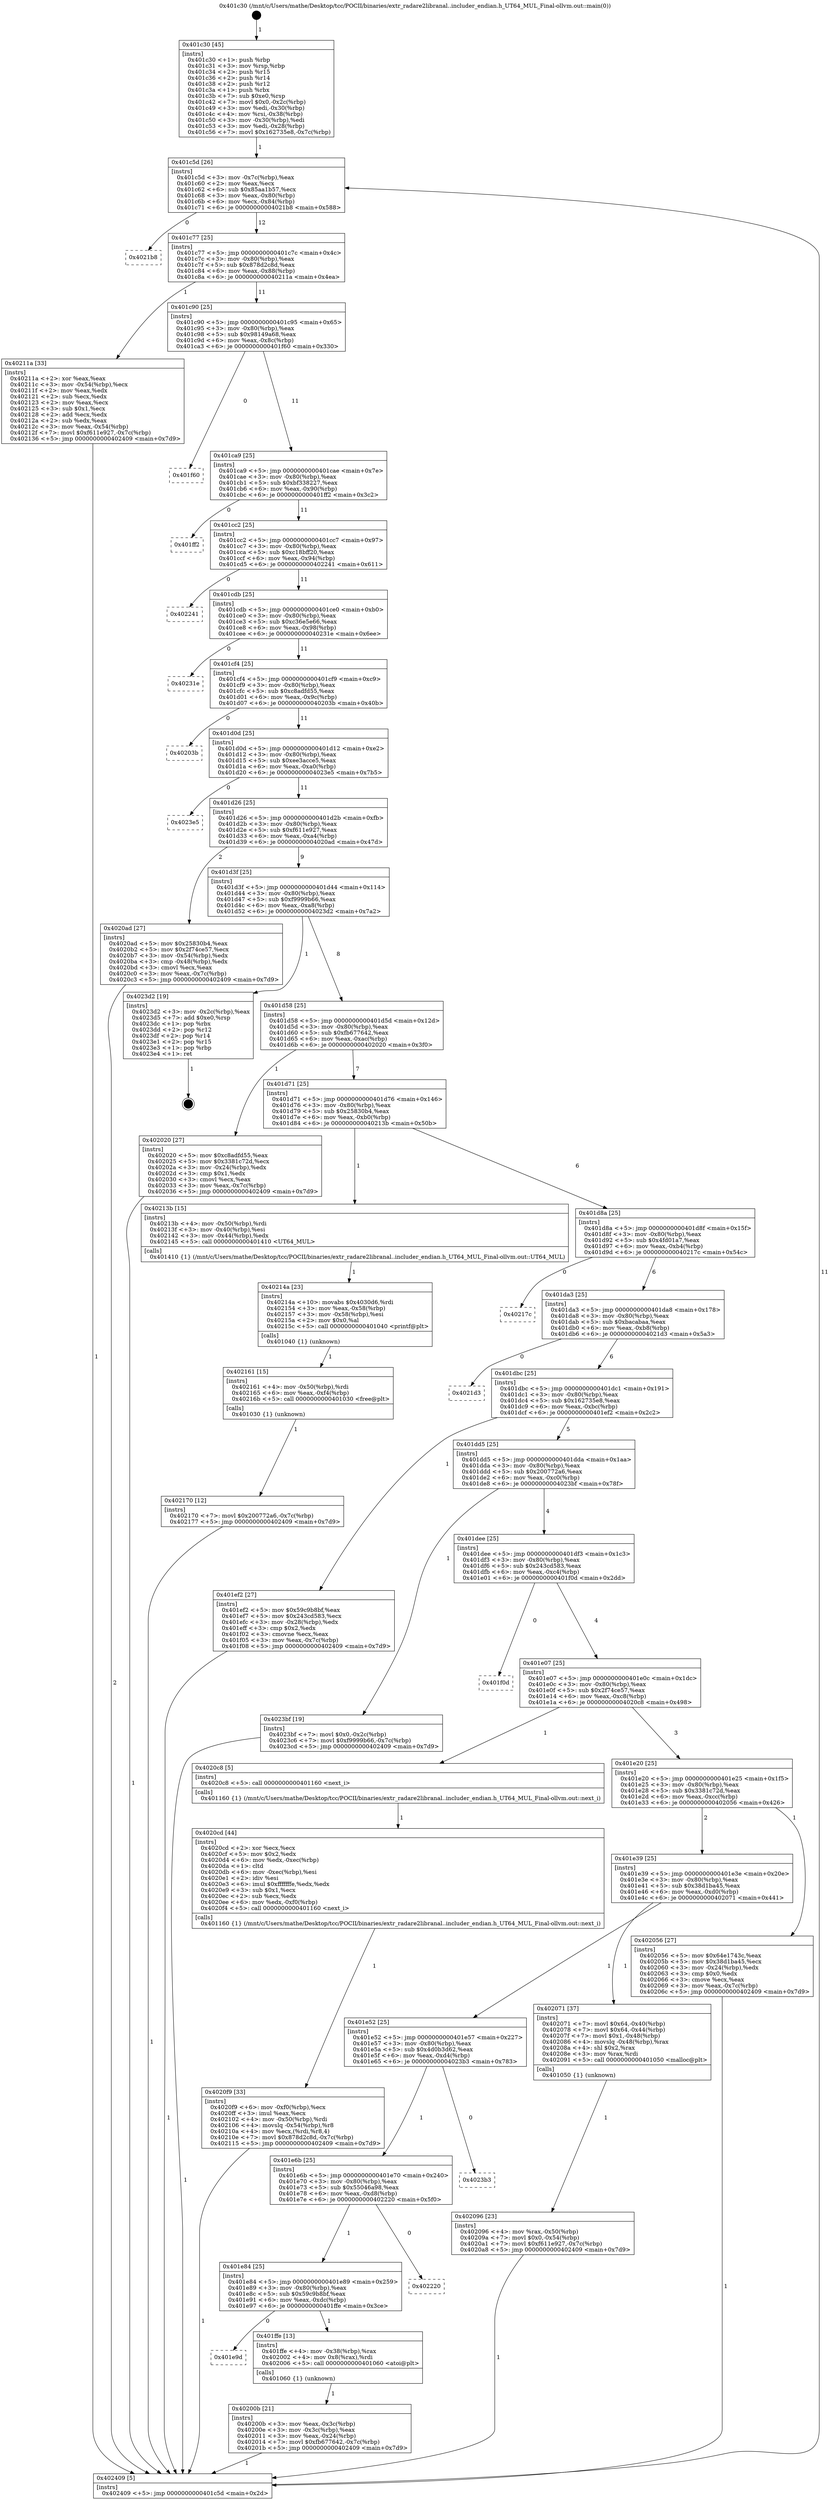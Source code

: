 digraph "0x401c30" {
  label = "0x401c30 (/mnt/c/Users/mathe/Desktop/tcc/POCII/binaries/extr_radare2libranal..includer_endian.h_UT64_MUL_Final-ollvm.out::main(0))"
  labelloc = "t"
  node[shape=record]

  Entry [label="",width=0.3,height=0.3,shape=circle,fillcolor=black,style=filled]
  "0x401c5d" [label="{
     0x401c5d [26]\l
     | [instrs]\l
     &nbsp;&nbsp;0x401c5d \<+3\>: mov -0x7c(%rbp),%eax\l
     &nbsp;&nbsp;0x401c60 \<+2\>: mov %eax,%ecx\l
     &nbsp;&nbsp;0x401c62 \<+6\>: sub $0x85aa1b57,%ecx\l
     &nbsp;&nbsp;0x401c68 \<+3\>: mov %eax,-0x80(%rbp)\l
     &nbsp;&nbsp;0x401c6b \<+6\>: mov %ecx,-0x84(%rbp)\l
     &nbsp;&nbsp;0x401c71 \<+6\>: je 00000000004021b8 \<main+0x588\>\l
  }"]
  "0x4021b8" [label="{
     0x4021b8\l
  }", style=dashed]
  "0x401c77" [label="{
     0x401c77 [25]\l
     | [instrs]\l
     &nbsp;&nbsp;0x401c77 \<+5\>: jmp 0000000000401c7c \<main+0x4c\>\l
     &nbsp;&nbsp;0x401c7c \<+3\>: mov -0x80(%rbp),%eax\l
     &nbsp;&nbsp;0x401c7f \<+5\>: sub $0x878d2c8d,%eax\l
     &nbsp;&nbsp;0x401c84 \<+6\>: mov %eax,-0x88(%rbp)\l
     &nbsp;&nbsp;0x401c8a \<+6\>: je 000000000040211a \<main+0x4ea\>\l
  }"]
  Exit [label="",width=0.3,height=0.3,shape=circle,fillcolor=black,style=filled,peripheries=2]
  "0x40211a" [label="{
     0x40211a [33]\l
     | [instrs]\l
     &nbsp;&nbsp;0x40211a \<+2\>: xor %eax,%eax\l
     &nbsp;&nbsp;0x40211c \<+3\>: mov -0x54(%rbp),%ecx\l
     &nbsp;&nbsp;0x40211f \<+2\>: mov %eax,%edx\l
     &nbsp;&nbsp;0x402121 \<+2\>: sub %ecx,%edx\l
     &nbsp;&nbsp;0x402123 \<+2\>: mov %eax,%ecx\l
     &nbsp;&nbsp;0x402125 \<+3\>: sub $0x1,%ecx\l
     &nbsp;&nbsp;0x402128 \<+2\>: add %ecx,%edx\l
     &nbsp;&nbsp;0x40212a \<+2\>: sub %edx,%eax\l
     &nbsp;&nbsp;0x40212c \<+3\>: mov %eax,-0x54(%rbp)\l
     &nbsp;&nbsp;0x40212f \<+7\>: movl $0xf611e927,-0x7c(%rbp)\l
     &nbsp;&nbsp;0x402136 \<+5\>: jmp 0000000000402409 \<main+0x7d9\>\l
  }"]
  "0x401c90" [label="{
     0x401c90 [25]\l
     | [instrs]\l
     &nbsp;&nbsp;0x401c90 \<+5\>: jmp 0000000000401c95 \<main+0x65\>\l
     &nbsp;&nbsp;0x401c95 \<+3\>: mov -0x80(%rbp),%eax\l
     &nbsp;&nbsp;0x401c98 \<+5\>: sub $0x98149a68,%eax\l
     &nbsp;&nbsp;0x401c9d \<+6\>: mov %eax,-0x8c(%rbp)\l
     &nbsp;&nbsp;0x401ca3 \<+6\>: je 0000000000401f60 \<main+0x330\>\l
  }"]
  "0x402170" [label="{
     0x402170 [12]\l
     | [instrs]\l
     &nbsp;&nbsp;0x402170 \<+7\>: movl $0x200772a6,-0x7c(%rbp)\l
     &nbsp;&nbsp;0x402177 \<+5\>: jmp 0000000000402409 \<main+0x7d9\>\l
  }"]
  "0x401f60" [label="{
     0x401f60\l
  }", style=dashed]
  "0x401ca9" [label="{
     0x401ca9 [25]\l
     | [instrs]\l
     &nbsp;&nbsp;0x401ca9 \<+5\>: jmp 0000000000401cae \<main+0x7e\>\l
     &nbsp;&nbsp;0x401cae \<+3\>: mov -0x80(%rbp),%eax\l
     &nbsp;&nbsp;0x401cb1 \<+5\>: sub $0xbf338227,%eax\l
     &nbsp;&nbsp;0x401cb6 \<+6\>: mov %eax,-0x90(%rbp)\l
     &nbsp;&nbsp;0x401cbc \<+6\>: je 0000000000401ff2 \<main+0x3c2\>\l
  }"]
  "0x402161" [label="{
     0x402161 [15]\l
     | [instrs]\l
     &nbsp;&nbsp;0x402161 \<+4\>: mov -0x50(%rbp),%rdi\l
     &nbsp;&nbsp;0x402165 \<+6\>: mov %eax,-0xf4(%rbp)\l
     &nbsp;&nbsp;0x40216b \<+5\>: call 0000000000401030 \<free@plt\>\l
     | [calls]\l
     &nbsp;&nbsp;0x401030 \{1\} (unknown)\l
  }"]
  "0x401ff2" [label="{
     0x401ff2\l
  }", style=dashed]
  "0x401cc2" [label="{
     0x401cc2 [25]\l
     | [instrs]\l
     &nbsp;&nbsp;0x401cc2 \<+5\>: jmp 0000000000401cc7 \<main+0x97\>\l
     &nbsp;&nbsp;0x401cc7 \<+3\>: mov -0x80(%rbp),%eax\l
     &nbsp;&nbsp;0x401cca \<+5\>: sub $0xc18bff20,%eax\l
     &nbsp;&nbsp;0x401ccf \<+6\>: mov %eax,-0x94(%rbp)\l
     &nbsp;&nbsp;0x401cd5 \<+6\>: je 0000000000402241 \<main+0x611\>\l
  }"]
  "0x40214a" [label="{
     0x40214a [23]\l
     | [instrs]\l
     &nbsp;&nbsp;0x40214a \<+10\>: movabs $0x4030d6,%rdi\l
     &nbsp;&nbsp;0x402154 \<+3\>: mov %eax,-0x58(%rbp)\l
     &nbsp;&nbsp;0x402157 \<+3\>: mov -0x58(%rbp),%esi\l
     &nbsp;&nbsp;0x40215a \<+2\>: mov $0x0,%al\l
     &nbsp;&nbsp;0x40215c \<+5\>: call 0000000000401040 \<printf@plt\>\l
     | [calls]\l
     &nbsp;&nbsp;0x401040 \{1\} (unknown)\l
  }"]
  "0x402241" [label="{
     0x402241\l
  }", style=dashed]
  "0x401cdb" [label="{
     0x401cdb [25]\l
     | [instrs]\l
     &nbsp;&nbsp;0x401cdb \<+5\>: jmp 0000000000401ce0 \<main+0xb0\>\l
     &nbsp;&nbsp;0x401ce0 \<+3\>: mov -0x80(%rbp),%eax\l
     &nbsp;&nbsp;0x401ce3 \<+5\>: sub $0xc36e5e66,%eax\l
     &nbsp;&nbsp;0x401ce8 \<+6\>: mov %eax,-0x98(%rbp)\l
     &nbsp;&nbsp;0x401cee \<+6\>: je 000000000040231e \<main+0x6ee\>\l
  }"]
  "0x4020f9" [label="{
     0x4020f9 [33]\l
     | [instrs]\l
     &nbsp;&nbsp;0x4020f9 \<+6\>: mov -0xf0(%rbp),%ecx\l
     &nbsp;&nbsp;0x4020ff \<+3\>: imul %eax,%ecx\l
     &nbsp;&nbsp;0x402102 \<+4\>: mov -0x50(%rbp),%rdi\l
     &nbsp;&nbsp;0x402106 \<+4\>: movslq -0x54(%rbp),%r8\l
     &nbsp;&nbsp;0x40210a \<+4\>: mov %ecx,(%rdi,%r8,4)\l
     &nbsp;&nbsp;0x40210e \<+7\>: movl $0x878d2c8d,-0x7c(%rbp)\l
     &nbsp;&nbsp;0x402115 \<+5\>: jmp 0000000000402409 \<main+0x7d9\>\l
  }"]
  "0x40231e" [label="{
     0x40231e\l
  }", style=dashed]
  "0x401cf4" [label="{
     0x401cf4 [25]\l
     | [instrs]\l
     &nbsp;&nbsp;0x401cf4 \<+5\>: jmp 0000000000401cf9 \<main+0xc9\>\l
     &nbsp;&nbsp;0x401cf9 \<+3\>: mov -0x80(%rbp),%eax\l
     &nbsp;&nbsp;0x401cfc \<+5\>: sub $0xc8adfd55,%eax\l
     &nbsp;&nbsp;0x401d01 \<+6\>: mov %eax,-0x9c(%rbp)\l
     &nbsp;&nbsp;0x401d07 \<+6\>: je 000000000040203b \<main+0x40b\>\l
  }"]
  "0x4020cd" [label="{
     0x4020cd [44]\l
     | [instrs]\l
     &nbsp;&nbsp;0x4020cd \<+2\>: xor %ecx,%ecx\l
     &nbsp;&nbsp;0x4020cf \<+5\>: mov $0x2,%edx\l
     &nbsp;&nbsp;0x4020d4 \<+6\>: mov %edx,-0xec(%rbp)\l
     &nbsp;&nbsp;0x4020da \<+1\>: cltd\l
     &nbsp;&nbsp;0x4020db \<+6\>: mov -0xec(%rbp),%esi\l
     &nbsp;&nbsp;0x4020e1 \<+2\>: idiv %esi\l
     &nbsp;&nbsp;0x4020e3 \<+6\>: imul $0xfffffffe,%edx,%edx\l
     &nbsp;&nbsp;0x4020e9 \<+3\>: sub $0x1,%ecx\l
     &nbsp;&nbsp;0x4020ec \<+2\>: sub %ecx,%edx\l
     &nbsp;&nbsp;0x4020ee \<+6\>: mov %edx,-0xf0(%rbp)\l
     &nbsp;&nbsp;0x4020f4 \<+5\>: call 0000000000401160 \<next_i\>\l
     | [calls]\l
     &nbsp;&nbsp;0x401160 \{1\} (/mnt/c/Users/mathe/Desktop/tcc/POCII/binaries/extr_radare2libranal..includer_endian.h_UT64_MUL_Final-ollvm.out::next_i)\l
  }"]
  "0x40203b" [label="{
     0x40203b\l
  }", style=dashed]
  "0x401d0d" [label="{
     0x401d0d [25]\l
     | [instrs]\l
     &nbsp;&nbsp;0x401d0d \<+5\>: jmp 0000000000401d12 \<main+0xe2\>\l
     &nbsp;&nbsp;0x401d12 \<+3\>: mov -0x80(%rbp),%eax\l
     &nbsp;&nbsp;0x401d15 \<+5\>: sub $0xee3acce5,%eax\l
     &nbsp;&nbsp;0x401d1a \<+6\>: mov %eax,-0xa0(%rbp)\l
     &nbsp;&nbsp;0x401d20 \<+6\>: je 00000000004023e5 \<main+0x7b5\>\l
  }"]
  "0x402096" [label="{
     0x402096 [23]\l
     | [instrs]\l
     &nbsp;&nbsp;0x402096 \<+4\>: mov %rax,-0x50(%rbp)\l
     &nbsp;&nbsp;0x40209a \<+7\>: movl $0x0,-0x54(%rbp)\l
     &nbsp;&nbsp;0x4020a1 \<+7\>: movl $0xf611e927,-0x7c(%rbp)\l
     &nbsp;&nbsp;0x4020a8 \<+5\>: jmp 0000000000402409 \<main+0x7d9\>\l
  }"]
  "0x4023e5" [label="{
     0x4023e5\l
  }", style=dashed]
  "0x401d26" [label="{
     0x401d26 [25]\l
     | [instrs]\l
     &nbsp;&nbsp;0x401d26 \<+5\>: jmp 0000000000401d2b \<main+0xfb\>\l
     &nbsp;&nbsp;0x401d2b \<+3\>: mov -0x80(%rbp),%eax\l
     &nbsp;&nbsp;0x401d2e \<+5\>: sub $0xf611e927,%eax\l
     &nbsp;&nbsp;0x401d33 \<+6\>: mov %eax,-0xa4(%rbp)\l
     &nbsp;&nbsp;0x401d39 \<+6\>: je 00000000004020ad \<main+0x47d\>\l
  }"]
  "0x40200b" [label="{
     0x40200b [21]\l
     | [instrs]\l
     &nbsp;&nbsp;0x40200b \<+3\>: mov %eax,-0x3c(%rbp)\l
     &nbsp;&nbsp;0x40200e \<+3\>: mov -0x3c(%rbp),%eax\l
     &nbsp;&nbsp;0x402011 \<+3\>: mov %eax,-0x24(%rbp)\l
     &nbsp;&nbsp;0x402014 \<+7\>: movl $0xfb677642,-0x7c(%rbp)\l
     &nbsp;&nbsp;0x40201b \<+5\>: jmp 0000000000402409 \<main+0x7d9\>\l
  }"]
  "0x4020ad" [label="{
     0x4020ad [27]\l
     | [instrs]\l
     &nbsp;&nbsp;0x4020ad \<+5\>: mov $0x25830b4,%eax\l
     &nbsp;&nbsp;0x4020b2 \<+5\>: mov $0x2f74ce57,%ecx\l
     &nbsp;&nbsp;0x4020b7 \<+3\>: mov -0x54(%rbp),%edx\l
     &nbsp;&nbsp;0x4020ba \<+3\>: cmp -0x48(%rbp),%edx\l
     &nbsp;&nbsp;0x4020bd \<+3\>: cmovl %ecx,%eax\l
     &nbsp;&nbsp;0x4020c0 \<+3\>: mov %eax,-0x7c(%rbp)\l
     &nbsp;&nbsp;0x4020c3 \<+5\>: jmp 0000000000402409 \<main+0x7d9\>\l
  }"]
  "0x401d3f" [label="{
     0x401d3f [25]\l
     | [instrs]\l
     &nbsp;&nbsp;0x401d3f \<+5\>: jmp 0000000000401d44 \<main+0x114\>\l
     &nbsp;&nbsp;0x401d44 \<+3\>: mov -0x80(%rbp),%eax\l
     &nbsp;&nbsp;0x401d47 \<+5\>: sub $0xf9999b66,%eax\l
     &nbsp;&nbsp;0x401d4c \<+6\>: mov %eax,-0xa8(%rbp)\l
     &nbsp;&nbsp;0x401d52 \<+6\>: je 00000000004023d2 \<main+0x7a2\>\l
  }"]
  "0x401e9d" [label="{
     0x401e9d\l
  }", style=dashed]
  "0x4023d2" [label="{
     0x4023d2 [19]\l
     | [instrs]\l
     &nbsp;&nbsp;0x4023d2 \<+3\>: mov -0x2c(%rbp),%eax\l
     &nbsp;&nbsp;0x4023d5 \<+7\>: add $0xe0,%rsp\l
     &nbsp;&nbsp;0x4023dc \<+1\>: pop %rbx\l
     &nbsp;&nbsp;0x4023dd \<+2\>: pop %r12\l
     &nbsp;&nbsp;0x4023df \<+2\>: pop %r14\l
     &nbsp;&nbsp;0x4023e1 \<+2\>: pop %r15\l
     &nbsp;&nbsp;0x4023e3 \<+1\>: pop %rbp\l
     &nbsp;&nbsp;0x4023e4 \<+1\>: ret\l
  }"]
  "0x401d58" [label="{
     0x401d58 [25]\l
     | [instrs]\l
     &nbsp;&nbsp;0x401d58 \<+5\>: jmp 0000000000401d5d \<main+0x12d\>\l
     &nbsp;&nbsp;0x401d5d \<+3\>: mov -0x80(%rbp),%eax\l
     &nbsp;&nbsp;0x401d60 \<+5\>: sub $0xfb677642,%eax\l
     &nbsp;&nbsp;0x401d65 \<+6\>: mov %eax,-0xac(%rbp)\l
     &nbsp;&nbsp;0x401d6b \<+6\>: je 0000000000402020 \<main+0x3f0\>\l
  }"]
  "0x401ffe" [label="{
     0x401ffe [13]\l
     | [instrs]\l
     &nbsp;&nbsp;0x401ffe \<+4\>: mov -0x38(%rbp),%rax\l
     &nbsp;&nbsp;0x402002 \<+4\>: mov 0x8(%rax),%rdi\l
     &nbsp;&nbsp;0x402006 \<+5\>: call 0000000000401060 \<atoi@plt\>\l
     | [calls]\l
     &nbsp;&nbsp;0x401060 \{1\} (unknown)\l
  }"]
  "0x402020" [label="{
     0x402020 [27]\l
     | [instrs]\l
     &nbsp;&nbsp;0x402020 \<+5\>: mov $0xc8adfd55,%eax\l
     &nbsp;&nbsp;0x402025 \<+5\>: mov $0x3381c72d,%ecx\l
     &nbsp;&nbsp;0x40202a \<+3\>: mov -0x24(%rbp),%edx\l
     &nbsp;&nbsp;0x40202d \<+3\>: cmp $0x1,%edx\l
     &nbsp;&nbsp;0x402030 \<+3\>: cmovl %ecx,%eax\l
     &nbsp;&nbsp;0x402033 \<+3\>: mov %eax,-0x7c(%rbp)\l
     &nbsp;&nbsp;0x402036 \<+5\>: jmp 0000000000402409 \<main+0x7d9\>\l
  }"]
  "0x401d71" [label="{
     0x401d71 [25]\l
     | [instrs]\l
     &nbsp;&nbsp;0x401d71 \<+5\>: jmp 0000000000401d76 \<main+0x146\>\l
     &nbsp;&nbsp;0x401d76 \<+3\>: mov -0x80(%rbp),%eax\l
     &nbsp;&nbsp;0x401d79 \<+5\>: sub $0x25830b4,%eax\l
     &nbsp;&nbsp;0x401d7e \<+6\>: mov %eax,-0xb0(%rbp)\l
     &nbsp;&nbsp;0x401d84 \<+6\>: je 000000000040213b \<main+0x50b\>\l
  }"]
  "0x401e84" [label="{
     0x401e84 [25]\l
     | [instrs]\l
     &nbsp;&nbsp;0x401e84 \<+5\>: jmp 0000000000401e89 \<main+0x259\>\l
     &nbsp;&nbsp;0x401e89 \<+3\>: mov -0x80(%rbp),%eax\l
     &nbsp;&nbsp;0x401e8c \<+5\>: sub $0x59c9b8bf,%eax\l
     &nbsp;&nbsp;0x401e91 \<+6\>: mov %eax,-0xdc(%rbp)\l
     &nbsp;&nbsp;0x401e97 \<+6\>: je 0000000000401ffe \<main+0x3ce\>\l
  }"]
  "0x40213b" [label="{
     0x40213b [15]\l
     | [instrs]\l
     &nbsp;&nbsp;0x40213b \<+4\>: mov -0x50(%rbp),%rdi\l
     &nbsp;&nbsp;0x40213f \<+3\>: mov -0x40(%rbp),%esi\l
     &nbsp;&nbsp;0x402142 \<+3\>: mov -0x44(%rbp),%edx\l
     &nbsp;&nbsp;0x402145 \<+5\>: call 0000000000401410 \<UT64_MUL\>\l
     | [calls]\l
     &nbsp;&nbsp;0x401410 \{1\} (/mnt/c/Users/mathe/Desktop/tcc/POCII/binaries/extr_radare2libranal..includer_endian.h_UT64_MUL_Final-ollvm.out::UT64_MUL)\l
  }"]
  "0x401d8a" [label="{
     0x401d8a [25]\l
     | [instrs]\l
     &nbsp;&nbsp;0x401d8a \<+5\>: jmp 0000000000401d8f \<main+0x15f\>\l
     &nbsp;&nbsp;0x401d8f \<+3\>: mov -0x80(%rbp),%eax\l
     &nbsp;&nbsp;0x401d92 \<+5\>: sub $0x4fd01a7,%eax\l
     &nbsp;&nbsp;0x401d97 \<+6\>: mov %eax,-0xb4(%rbp)\l
     &nbsp;&nbsp;0x401d9d \<+6\>: je 000000000040217c \<main+0x54c\>\l
  }"]
  "0x402220" [label="{
     0x402220\l
  }", style=dashed]
  "0x40217c" [label="{
     0x40217c\l
  }", style=dashed]
  "0x401da3" [label="{
     0x401da3 [25]\l
     | [instrs]\l
     &nbsp;&nbsp;0x401da3 \<+5\>: jmp 0000000000401da8 \<main+0x178\>\l
     &nbsp;&nbsp;0x401da8 \<+3\>: mov -0x80(%rbp),%eax\l
     &nbsp;&nbsp;0x401dab \<+5\>: sub $0xbacabaa,%eax\l
     &nbsp;&nbsp;0x401db0 \<+6\>: mov %eax,-0xb8(%rbp)\l
     &nbsp;&nbsp;0x401db6 \<+6\>: je 00000000004021d3 \<main+0x5a3\>\l
  }"]
  "0x401e6b" [label="{
     0x401e6b [25]\l
     | [instrs]\l
     &nbsp;&nbsp;0x401e6b \<+5\>: jmp 0000000000401e70 \<main+0x240\>\l
     &nbsp;&nbsp;0x401e70 \<+3\>: mov -0x80(%rbp),%eax\l
     &nbsp;&nbsp;0x401e73 \<+5\>: sub $0x55046a98,%eax\l
     &nbsp;&nbsp;0x401e78 \<+6\>: mov %eax,-0xd8(%rbp)\l
     &nbsp;&nbsp;0x401e7e \<+6\>: je 0000000000402220 \<main+0x5f0\>\l
  }"]
  "0x4021d3" [label="{
     0x4021d3\l
  }", style=dashed]
  "0x401dbc" [label="{
     0x401dbc [25]\l
     | [instrs]\l
     &nbsp;&nbsp;0x401dbc \<+5\>: jmp 0000000000401dc1 \<main+0x191\>\l
     &nbsp;&nbsp;0x401dc1 \<+3\>: mov -0x80(%rbp),%eax\l
     &nbsp;&nbsp;0x401dc4 \<+5\>: sub $0x162735e8,%eax\l
     &nbsp;&nbsp;0x401dc9 \<+6\>: mov %eax,-0xbc(%rbp)\l
     &nbsp;&nbsp;0x401dcf \<+6\>: je 0000000000401ef2 \<main+0x2c2\>\l
  }"]
  "0x4023b3" [label="{
     0x4023b3\l
  }", style=dashed]
  "0x401ef2" [label="{
     0x401ef2 [27]\l
     | [instrs]\l
     &nbsp;&nbsp;0x401ef2 \<+5\>: mov $0x59c9b8bf,%eax\l
     &nbsp;&nbsp;0x401ef7 \<+5\>: mov $0x243cd583,%ecx\l
     &nbsp;&nbsp;0x401efc \<+3\>: mov -0x28(%rbp),%edx\l
     &nbsp;&nbsp;0x401eff \<+3\>: cmp $0x2,%edx\l
     &nbsp;&nbsp;0x401f02 \<+3\>: cmovne %ecx,%eax\l
     &nbsp;&nbsp;0x401f05 \<+3\>: mov %eax,-0x7c(%rbp)\l
     &nbsp;&nbsp;0x401f08 \<+5\>: jmp 0000000000402409 \<main+0x7d9\>\l
  }"]
  "0x401dd5" [label="{
     0x401dd5 [25]\l
     | [instrs]\l
     &nbsp;&nbsp;0x401dd5 \<+5\>: jmp 0000000000401dda \<main+0x1aa\>\l
     &nbsp;&nbsp;0x401dda \<+3\>: mov -0x80(%rbp),%eax\l
     &nbsp;&nbsp;0x401ddd \<+5\>: sub $0x200772a6,%eax\l
     &nbsp;&nbsp;0x401de2 \<+6\>: mov %eax,-0xc0(%rbp)\l
     &nbsp;&nbsp;0x401de8 \<+6\>: je 00000000004023bf \<main+0x78f\>\l
  }"]
  "0x402409" [label="{
     0x402409 [5]\l
     | [instrs]\l
     &nbsp;&nbsp;0x402409 \<+5\>: jmp 0000000000401c5d \<main+0x2d\>\l
  }"]
  "0x401c30" [label="{
     0x401c30 [45]\l
     | [instrs]\l
     &nbsp;&nbsp;0x401c30 \<+1\>: push %rbp\l
     &nbsp;&nbsp;0x401c31 \<+3\>: mov %rsp,%rbp\l
     &nbsp;&nbsp;0x401c34 \<+2\>: push %r15\l
     &nbsp;&nbsp;0x401c36 \<+2\>: push %r14\l
     &nbsp;&nbsp;0x401c38 \<+2\>: push %r12\l
     &nbsp;&nbsp;0x401c3a \<+1\>: push %rbx\l
     &nbsp;&nbsp;0x401c3b \<+7\>: sub $0xe0,%rsp\l
     &nbsp;&nbsp;0x401c42 \<+7\>: movl $0x0,-0x2c(%rbp)\l
     &nbsp;&nbsp;0x401c49 \<+3\>: mov %edi,-0x30(%rbp)\l
     &nbsp;&nbsp;0x401c4c \<+4\>: mov %rsi,-0x38(%rbp)\l
     &nbsp;&nbsp;0x401c50 \<+3\>: mov -0x30(%rbp),%edi\l
     &nbsp;&nbsp;0x401c53 \<+3\>: mov %edi,-0x28(%rbp)\l
     &nbsp;&nbsp;0x401c56 \<+7\>: movl $0x162735e8,-0x7c(%rbp)\l
  }"]
  "0x401e52" [label="{
     0x401e52 [25]\l
     | [instrs]\l
     &nbsp;&nbsp;0x401e52 \<+5\>: jmp 0000000000401e57 \<main+0x227\>\l
     &nbsp;&nbsp;0x401e57 \<+3\>: mov -0x80(%rbp),%eax\l
     &nbsp;&nbsp;0x401e5a \<+5\>: sub $0x4d0b3d62,%eax\l
     &nbsp;&nbsp;0x401e5f \<+6\>: mov %eax,-0xd4(%rbp)\l
     &nbsp;&nbsp;0x401e65 \<+6\>: je 00000000004023b3 \<main+0x783\>\l
  }"]
  "0x4023bf" [label="{
     0x4023bf [19]\l
     | [instrs]\l
     &nbsp;&nbsp;0x4023bf \<+7\>: movl $0x0,-0x2c(%rbp)\l
     &nbsp;&nbsp;0x4023c6 \<+7\>: movl $0xf9999b66,-0x7c(%rbp)\l
     &nbsp;&nbsp;0x4023cd \<+5\>: jmp 0000000000402409 \<main+0x7d9\>\l
  }"]
  "0x401dee" [label="{
     0x401dee [25]\l
     | [instrs]\l
     &nbsp;&nbsp;0x401dee \<+5\>: jmp 0000000000401df3 \<main+0x1c3\>\l
     &nbsp;&nbsp;0x401df3 \<+3\>: mov -0x80(%rbp),%eax\l
     &nbsp;&nbsp;0x401df6 \<+5\>: sub $0x243cd583,%eax\l
     &nbsp;&nbsp;0x401dfb \<+6\>: mov %eax,-0xc4(%rbp)\l
     &nbsp;&nbsp;0x401e01 \<+6\>: je 0000000000401f0d \<main+0x2dd\>\l
  }"]
  "0x402071" [label="{
     0x402071 [37]\l
     | [instrs]\l
     &nbsp;&nbsp;0x402071 \<+7\>: movl $0x64,-0x40(%rbp)\l
     &nbsp;&nbsp;0x402078 \<+7\>: movl $0x64,-0x44(%rbp)\l
     &nbsp;&nbsp;0x40207f \<+7\>: movl $0x1,-0x48(%rbp)\l
     &nbsp;&nbsp;0x402086 \<+4\>: movslq -0x48(%rbp),%rax\l
     &nbsp;&nbsp;0x40208a \<+4\>: shl $0x2,%rax\l
     &nbsp;&nbsp;0x40208e \<+3\>: mov %rax,%rdi\l
     &nbsp;&nbsp;0x402091 \<+5\>: call 0000000000401050 \<malloc@plt\>\l
     | [calls]\l
     &nbsp;&nbsp;0x401050 \{1\} (unknown)\l
  }"]
  "0x401f0d" [label="{
     0x401f0d\l
  }", style=dashed]
  "0x401e07" [label="{
     0x401e07 [25]\l
     | [instrs]\l
     &nbsp;&nbsp;0x401e07 \<+5\>: jmp 0000000000401e0c \<main+0x1dc\>\l
     &nbsp;&nbsp;0x401e0c \<+3\>: mov -0x80(%rbp),%eax\l
     &nbsp;&nbsp;0x401e0f \<+5\>: sub $0x2f74ce57,%eax\l
     &nbsp;&nbsp;0x401e14 \<+6\>: mov %eax,-0xc8(%rbp)\l
     &nbsp;&nbsp;0x401e1a \<+6\>: je 00000000004020c8 \<main+0x498\>\l
  }"]
  "0x401e39" [label="{
     0x401e39 [25]\l
     | [instrs]\l
     &nbsp;&nbsp;0x401e39 \<+5\>: jmp 0000000000401e3e \<main+0x20e\>\l
     &nbsp;&nbsp;0x401e3e \<+3\>: mov -0x80(%rbp),%eax\l
     &nbsp;&nbsp;0x401e41 \<+5\>: sub $0x38d1ba45,%eax\l
     &nbsp;&nbsp;0x401e46 \<+6\>: mov %eax,-0xd0(%rbp)\l
     &nbsp;&nbsp;0x401e4c \<+6\>: je 0000000000402071 \<main+0x441\>\l
  }"]
  "0x4020c8" [label="{
     0x4020c8 [5]\l
     | [instrs]\l
     &nbsp;&nbsp;0x4020c8 \<+5\>: call 0000000000401160 \<next_i\>\l
     | [calls]\l
     &nbsp;&nbsp;0x401160 \{1\} (/mnt/c/Users/mathe/Desktop/tcc/POCII/binaries/extr_radare2libranal..includer_endian.h_UT64_MUL_Final-ollvm.out::next_i)\l
  }"]
  "0x401e20" [label="{
     0x401e20 [25]\l
     | [instrs]\l
     &nbsp;&nbsp;0x401e20 \<+5\>: jmp 0000000000401e25 \<main+0x1f5\>\l
     &nbsp;&nbsp;0x401e25 \<+3\>: mov -0x80(%rbp),%eax\l
     &nbsp;&nbsp;0x401e28 \<+5\>: sub $0x3381c72d,%eax\l
     &nbsp;&nbsp;0x401e2d \<+6\>: mov %eax,-0xcc(%rbp)\l
     &nbsp;&nbsp;0x401e33 \<+6\>: je 0000000000402056 \<main+0x426\>\l
  }"]
  "0x402056" [label="{
     0x402056 [27]\l
     | [instrs]\l
     &nbsp;&nbsp;0x402056 \<+5\>: mov $0x64e1743c,%eax\l
     &nbsp;&nbsp;0x40205b \<+5\>: mov $0x38d1ba45,%ecx\l
     &nbsp;&nbsp;0x402060 \<+3\>: mov -0x24(%rbp),%edx\l
     &nbsp;&nbsp;0x402063 \<+3\>: cmp $0x0,%edx\l
     &nbsp;&nbsp;0x402066 \<+3\>: cmove %ecx,%eax\l
     &nbsp;&nbsp;0x402069 \<+3\>: mov %eax,-0x7c(%rbp)\l
     &nbsp;&nbsp;0x40206c \<+5\>: jmp 0000000000402409 \<main+0x7d9\>\l
  }"]
  Entry -> "0x401c30" [label=" 1"]
  "0x401c5d" -> "0x4021b8" [label=" 0"]
  "0x401c5d" -> "0x401c77" [label=" 12"]
  "0x4023d2" -> Exit [label=" 1"]
  "0x401c77" -> "0x40211a" [label=" 1"]
  "0x401c77" -> "0x401c90" [label=" 11"]
  "0x4023bf" -> "0x402409" [label=" 1"]
  "0x401c90" -> "0x401f60" [label=" 0"]
  "0x401c90" -> "0x401ca9" [label=" 11"]
  "0x402170" -> "0x402409" [label=" 1"]
  "0x401ca9" -> "0x401ff2" [label=" 0"]
  "0x401ca9" -> "0x401cc2" [label=" 11"]
  "0x402161" -> "0x402170" [label=" 1"]
  "0x401cc2" -> "0x402241" [label=" 0"]
  "0x401cc2" -> "0x401cdb" [label=" 11"]
  "0x40214a" -> "0x402161" [label=" 1"]
  "0x401cdb" -> "0x40231e" [label=" 0"]
  "0x401cdb" -> "0x401cf4" [label=" 11"]
  "0x40213b" -> "0x40214a" [label=" 1"]
  "0x401cf4" -> "0x40203b" [label=" 0"]
  "0x401cf4" -> "0x401d0d" [label=" 11"]
  "0x40211a" -> "0x402409" [label=" 1"]
  "0x401d0d" -> "0x4023e5" [label=" 0"]
  "0x401d0d" -> "0x401d26" [label=" 11"]
  "0x4020f9" -> "0x402409" [label=" 1"]
  "0x401d26" -> "0x4020ad" [label=" 2"]
  "0x401d26" -> "0x401d3f" [label=" 9"]
  "0x4020cd" -> "0x4020f9" [label=" 1"]
  "0x401d3f" -> "0x4023d2" [label=" 1"]
  "0x401d3f" -> "0x401d58" [label=" 8"]
  "0x4020c8" -> "0x4020cd" [label=" 1"]
  "0x401d58" -> "0x402020" [label=" 1"]
  "0x401d58" -> "0x401d71" [label=" 7"]
  "0x4020ad" -> "0x402409" [label=" 2"]
  "0x401d71" -> "0x40213b" [label=" 1"]
  "0x401d71" -> "0x401d8a" [label=" 6"]
  "0x402071" -> "0x402096" [label=" 1"]
  "0x401d8a" -> "0x40217c" [label=" 0"]
  "0x401d8a" -> "0x401da3" [label=" 6"]
  "0x402056" -> "0x402409" [label=" 1"]
  "0x401da3" -> "0x4021d3" [label=" 0"]
  "0x401da3" -> "0x401dbc" [label=" 6"]
  "0x40200b" -> "0x402409" [label=" 1"]
  "0x401dbc" -> "0x401ef2" [label=" 1"]
  "0x401dbc" -> "0x401dd5" [label=" 5"]
  "0x401ef2" -> "0x402409" [label=" 1"]
  "0x401c30" -> "0x401c5d" [label=" 1"]
  "0x402409" -> "0x401c5d" [label=" 11"]
  "0x401ffe" -> "0x40200b" [label=" 1"]
  "0x401dd5" -> "0x4023bf" [label=" 1"]
  "0x401dd5" -> "0x401dee" [label=" 4"]
  "0x401e84" -> "0x401ffe" [label=" 1"]
  "0x401dee" -> "0x401f0d" [label=" 0"]
  "0x401dee" -> "0x401e07" [label=" 4"]
  "0x402096" -> "0x402409" [label=" 1"]
  "0x401e07" -> "0x4020c8" [label=" 1"]
  "0x401e07" -> "0x401e20" [label=" 3"]
  "0x401e6b" -> "0x402220" [label=" 0"]
  "0x401e20" -> "0x402056" [label=" 1"]
  "0x401e20" -> "0x401e39" [label=" 2"]
  "0x401e6b" -> "0x401e84" [label=" 1"]
  "0x401e39" -> "0x402071" [label=" 1"]
  "0x401e39" -> "0x401e52" [label=" 1"]
  "0x401e84" -> "0x401e9d" [label=" 0"]
  "0x401e52" -> "0x4023b3" [label=" 0"]
  "0x401e52" -> "0x401e6b" [label=" 1"]
  "0x402020" -> "0x402409" [label=" 1"]
}
